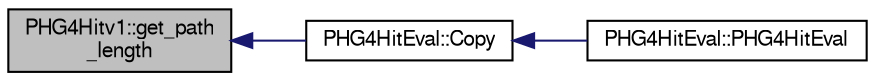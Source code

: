 digraph "PHG4Hitv1::get_path_length"
{
  bgcolor="transparent";
  edge [fontname="FreeSans",fontsize="10",labelfontname="FreeSans",labelfontsize="10"];
  node [fontname="FreeSans",fontsize="10",shape=record];
  rankdir="LR";
  Node1 [label="PHG4Hitv1::get_path\l_length",height=0.2,width=0.4,color="black", fillcolor="grey75", style="filled" fontcolor="black"];
  Node1 -> Node2 [dir="back",color="midnightblue",fontsize="10",style="solid",fontname="FreeSans"];
  Node2 [label="PHG4HitEval::Copy",height=0.2,width=0.4,color="black",URL="$d5/d60/classPHG4HitEval.html#a738e731dc05b258c3daa36b86cfe5880"];
  Node2 -> Node3 [dir="back",color="midnightblue",fontsize="10",style="solid",fontname="FreeSans"];
  Node3 [label="PHG4HitEval::PHG4HitEval",height=0.2,width=0.4,color="black",URL="$d5/d60/classPHG4HitEval.html#a2e7bc9a1230620c6f330731d0d420036"];
}
